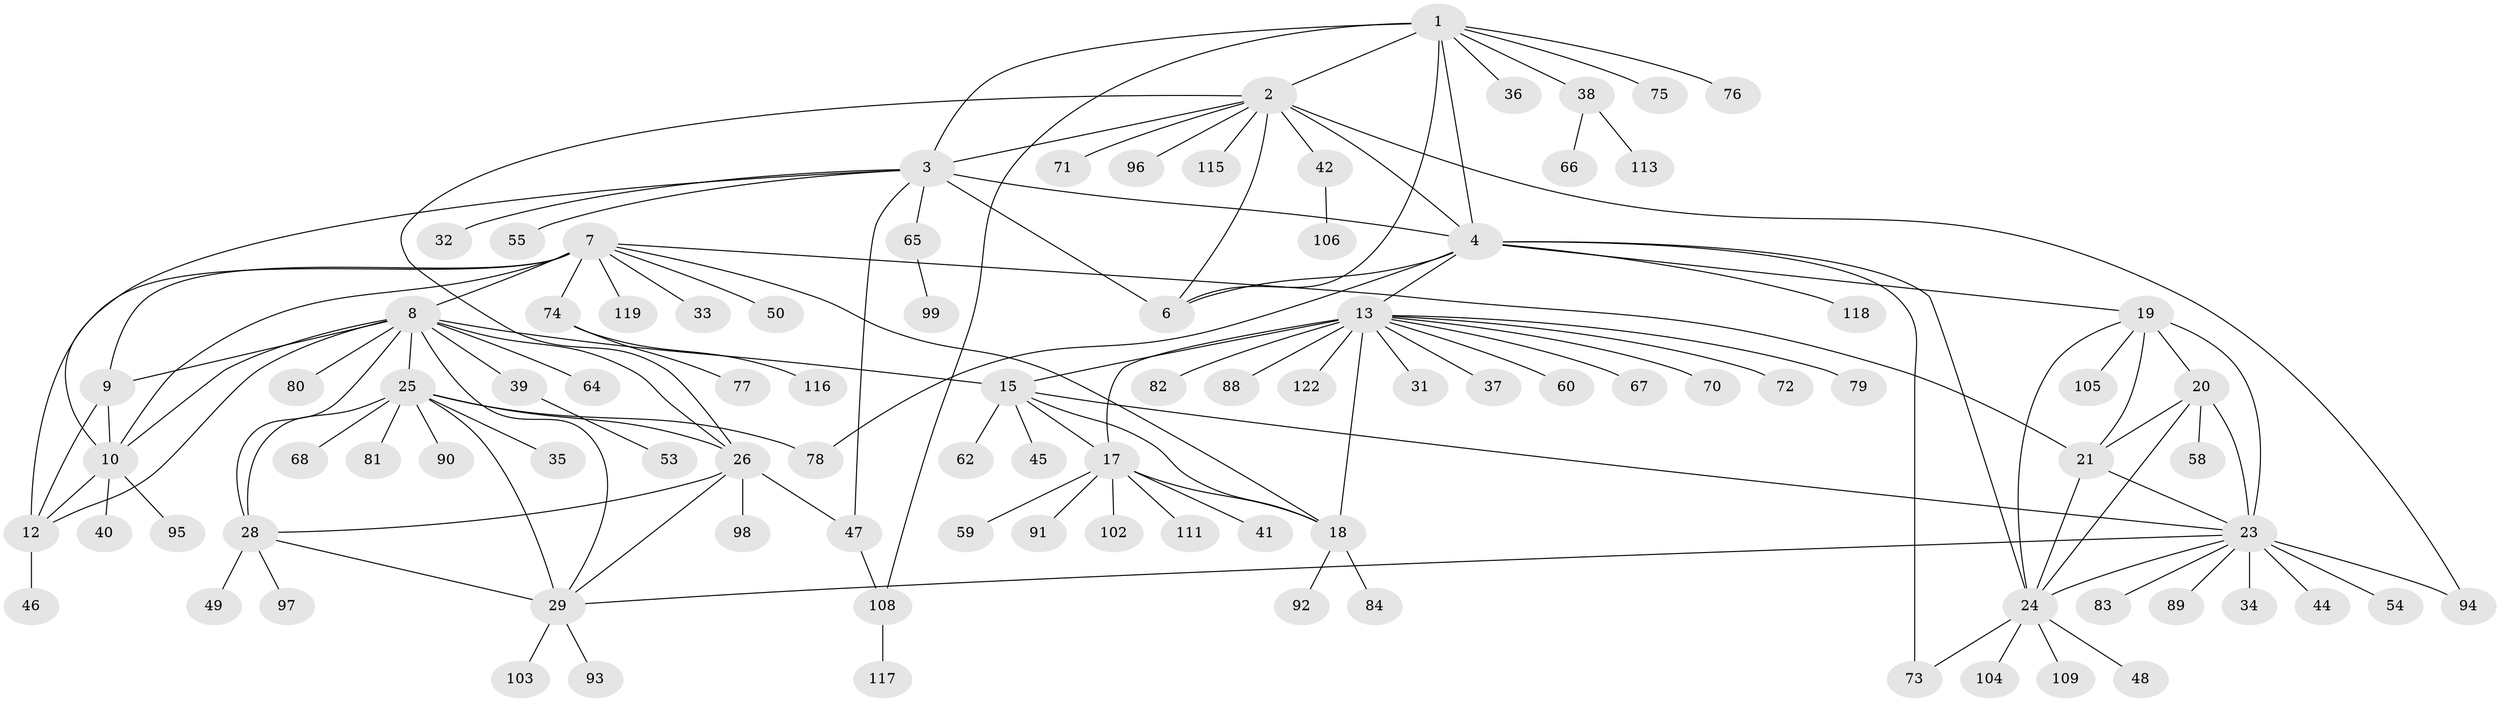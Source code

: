 // original degree distribution, {10: 0.03278688524590164, 11: 0.02459016393442623, 6: 0.040983606557377046, 5: 0.03278688524590164, 9: 0.05737704918032787, 7: 0.03278688524590164, 15: 0.00819672131147541, 13: 0.00819672131147541, 8: 0.00819672131147541, 2: 0.12295081967213115, 1: 0.5983606557377049, 3: 0.02459016393442623, 4: 0.00819672131147541}
// Generated by graph-tools (version 1.1) at 2025/11/02/27/25 16:11:30]
// undirected, 96 vertices, 134 edges
graph export_dot {
graph [start="1"]
  node [color=gray90,style=filled];
  1 [super="+56"];
  2 [super="+5"];
  3 [super="+57"];
  4 [super="+114"];
  6;
  7 [super="+11"];
  8 [super="+30"];
  9 [super="+107"];
  10 [super="+69"];
  12;
  13 [super="+14"];
  15 [super="+16"];
  17 [super="+43"];
  18 [super="+85"];
  19 [super="+22"];
  20 [super="+51"];
  21;
  23 [super="+100"];
  24 [super="+61"];
  25 [super="+27"];
  26 [super="+87"];
  28 [super="+63"];
  29 [super="+110"];
  31 [super="+86"];
  32;
  33;
  34;
  35;
  36;
  37;
  38;
  39;
  40 [super="+101"];
  41;
  42;
  44;
  45;
  46;
  47 [super="+52"];
  48;
  49;
  50;
  53;
  54;
  55;
  58;
  59;
  60;
  62;
  64;
  65;
  66;
  67;
  68;
  70;
  71;
  72;
  73;
  74 [super="+120"];
  75;
  76;
  77;
  78;
  79;
  80;
  81;
  82;
  83;
  84;
  88;
  89;
  90;
  91;
  92;
  93;
  94;
  95;
  96;
  97;
  98;
  99;
  102 [super="+121"];
  103;
  104;
  105;
  106;
  108 [super="+112"];
  109;
  111;
  113;
  115;
  116;
  117;
  118;
  119;
  122;
  1 -- 2 [weight=2];
  1 -- 3;
  1 -- 4;
  1 -- 6;
  1 -- 36;
  1 -- 38;
  1 -- 76;
  1 -- 108;
  1 -- 75;
  2 -- 3 [weight=2];
  2 -- 4 [weight=2];
  2 -- 6 [weight=2];
  2 -- 26;
  2 -- 71;
  2 -- 94;
  2 -- 96;
  2 -- 115;
  2 -- 42;
  3 -- 4;
  3 -- 6;
  3 -- 10;
  3 -- 32;
  3 -- 55;
  3 -- 65;
  3 -- 47;
  4 -- 6;
  4 -- 24;
  4 -- 73;
  4 -- 78;
  4 -- 118;
  4 -- 13;
  4 -- 19;
  7 -- 8 [weight=2];
  7 -- 9 [weight=2];
  7 -- 10 [weight=2];
  7 -- 12 [weight=2];
  7 -- 18;
  7 -- 33;
  7 -- 50;
  7 -- 74;
  7 -- 119;
  7 -- 21;
  8 -- 9;
  8 -- 10;
  8 -- 12;
  8 -- 39;
  8 -- 64;
  8 -- 80;
  8 -- 25 [weight=2];
  8 -- 26;
  8 -- 28;
  8 -- 29;
  8 -- 15;
  9 -- 10;
  9 -- 12;
  10 -- 12;
  10 -- 40;
  10 -- 95;
  12 -- 46;
  13 -- 15 [weight=4];
  13 -- 17 [weight=2];
  13 -- 18 [weight=2];
  13 -- 79;
  13 -- 67;
  13 -- 37;
  13 -- 70;
  13 -- 72;
  13 -- 82;
  13 -- 88;
  13 -- 122;
  13 -- 60;
  13 -- 31;
  15 -- 17 [weight=2];
  15 -- 18 [weight=2];
  15 -- 45;
  15 -- 23;
  15 -- 62;
  17 -- 18;
  17 -- 41;
  17 -- 59;
  17 -- 91;
  17 -- 102;
  17 -- 111;
  18 -- 84;
  18 -- 92;
  19 -- 20 [weight=2];
  19 -- 21 [weight=2];
  19 -- 23 [weight=2];
  19 -- 24 [weight=2];
  19 -- 105;
  20 -- 21;
  20 -- 23;
  20 -- 24;
  20 -- 58;
  21 -- 23;
  21 -- 24;
  23 -- 24;
  23 -- 29;
  23 -- 34;
  23 -- 44;
  23 -- 54;
  23 -- 83;
  23 -- 89;
  23 -- 94;
  24 -- 48;
  24 -- 73;
  24 -- 109;
  24 -- 104;
  25 -- 26 [weight=2];
  25 -- 28 [weight=2];
  25 -- 29 [weight=2];
  25 -- 35;
  25 -- 68;
  25 -- 90;
  25 -- 78;
  25 -- 81;
  26 -- 28;
  26 -- 29;
  26 -- 47;
  26 -- 98;
  28 -- 29;
  28 -- 49;
  28 -- 97;
  29 -- 93;
  29 -- 103;
  38 -- 66;
  38 -- 113;
  39 -- 53;
  42 -- 106;
  47 -- 108;
  65 -- 99;
  74 -- 77;
  74 -- 116;
  108 -- 117;
}

